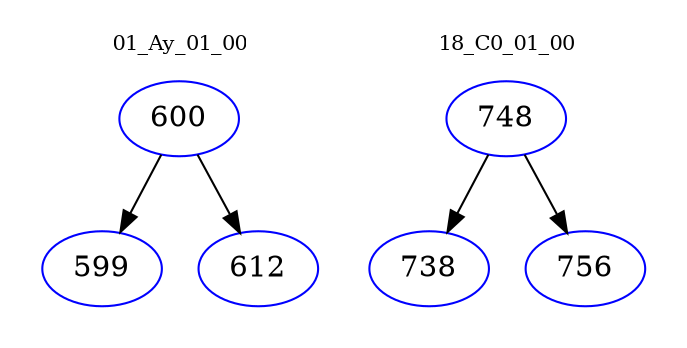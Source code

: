 digraph{
subgraph cluster_0 {
color = white
label = "01_Ay_01_00";
fontsize=10;
T0_600 [label="600", color="blue"]
T0_600 -> T0_599 [color="black"]
T0_599 [label="599", color="blue"]
T0_600 -> T0_612 [color="black"]
T0_612 [label="612", color="blue"]
}
subgraph cluster_1 {
color = white
label = "18_C0_01_00";
fontsize=10;
T1_748 [label="748", color="blue"]
T1_748 -> T1_738 [color="black"]
T1_738 [label="738", color="blue"]
T1_748 -> T1_756 [color="black"]
T1_756 [label="756", color="blue"]
}
}
